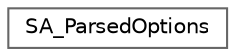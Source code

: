 digraph "Graphical Class Hierarchy"
{
 // LATEX_PDF_SIZE
  bgcolor="transparent";
  edge [fontname=Helvetica,fontsize=10,labelfontname=Helvetica,labelfontsize=10];
  node [fontname=Helvetica,fontsize=10,shape=box,height=0.2,width=0.4];
  rankdir="LR";
  Node0 [id="Node000000",label="SA_ParsedOptions",height=0.2,width=0.4,color="grey40", fillcolor="white", style="filled",URL="$structSA__ParsedOptions.html",tooltip="Structure containing parsed SA options."];
}

